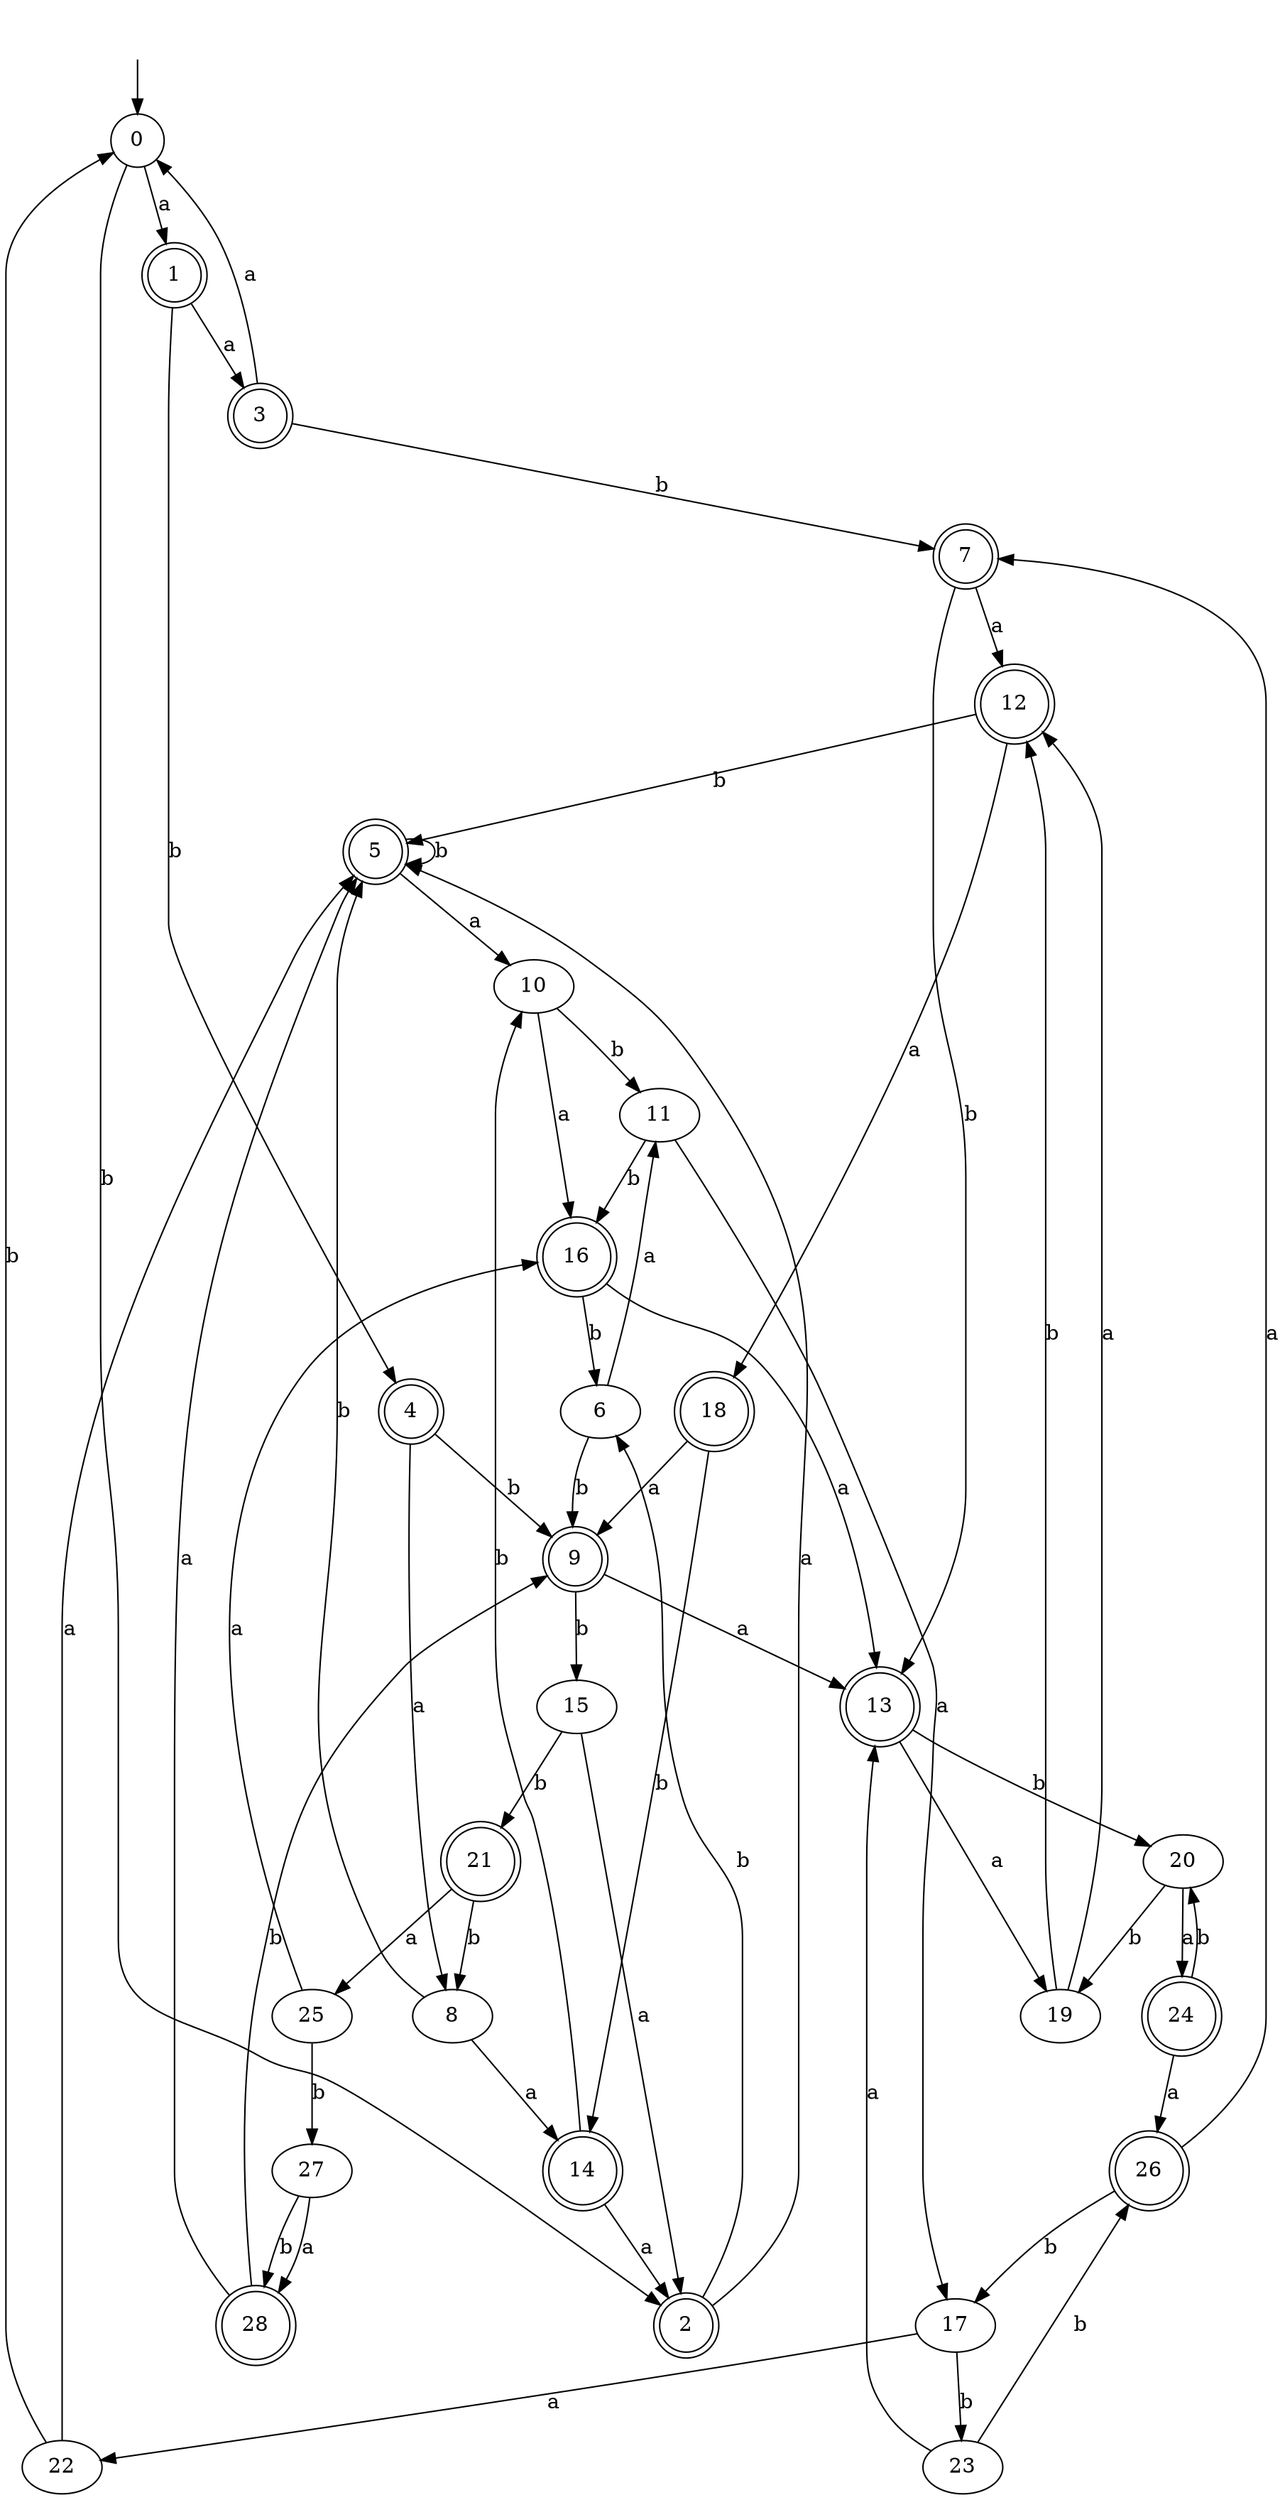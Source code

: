 digraph RandomDFA {
  __start0 [label="", shape=none];
  __start0 -> 0 [label=""];
  0 [shape=circle]
  0 -> 1 [label="a"]
  0 -> 2 [label="b"]
  1 [shape=doublecircle]
  1 -> 3 [label="a"]
  1 -> 4 [label="b"]
  2 [shape=doublecircle]
  2 -> 5 [label="a"]
  2 -> 6 [label="b"]
  3 [shape=doublecircle]
  3 -> 0 [label="a"]
  3 -> 7 [label="b"]
  4 [shape=doublecircle]
  4 -> 8 [label="a"]
  4 -> 9 [label="b"]
  5 [shape=doublecircle]
  5 -> 10 [label="a"]
  5 -> 5 [label="b"]
  6
  6 -> 11 [label="a"]
  6 -> 9 [label="b"]
  7 [shape=doublecircle]
  7 -> 12 [label="a"]
  7 -> 13 [label="b"]
  8
  8 -> 14 [label="a"]
  8 -> 5 [label="b"]
  9 [shape=doublecircle]
  9 -> 13 [label="a"]
  9 -> 15 [label="b"]
  10
  10 -> 16 [label="a"]
  10 -> 11 [label="b"]
  11
  11 -> 17 [label="a"]
  11 -> 16 [label="b"]
  12 [shape=doublecircle]
  12 -> 18 [label="a"]
  12 -> 5 [label="b"]
  13 [shape=doublecircle]
  13 -> 19 [label="a"]
  13 -> 20 [label="b"]
  14 [shape=doublecircle]
  14 -> 2 [label="a"]
  14 -> 10 [label="b"]
  15
  15 -> 2 [label="a"]
  15 -> 21 [label="b"]
  16 [shape=doublecircle]
  16 -> 13 [label="a"]
  16 -> 6 [label="b"]
  17
  17 -> 22 [label="a"]
  17 -> 23 [label="b"]
  18 [shape=doublecircle]
  18 -> 9 [label="a"]
  18 -> 14 [label="b"]
  19
  19 -> 12 [label="a"]
  19 -> 12 [label="b"]
  20
  20 -> 24 [label="a"]
  20 -> 19 [label="b"]
  21 [shape=doublecircle]
  21 -> 25 [label="a"]
  21 -> 8 [label="b"]
  22
  22 -> 5 [label="a"]
  22 -> 0 [label="b"]
  23
  23 -> 13 [label="a"]
  23 -> 26 [label="b"]
  24 [shape=doublecircle]
  24 -> 26 [label="a"]
  24 -> 20 [label="b"]
  25
  25 -> 16 [label="a"]
  25 -> 27 [label="b"]
  26 [shape=doublecircle]
  26 -> 7 [label="a"]
  26 -> 17 [label="b"]
  27
  27 -> 28 [label="a"]
  27 -> 28 [label="b"]
  28 [shape=doublecircle]
  28 -> 5 [label="a"]
  28 -> 9 [label="b"]
}

